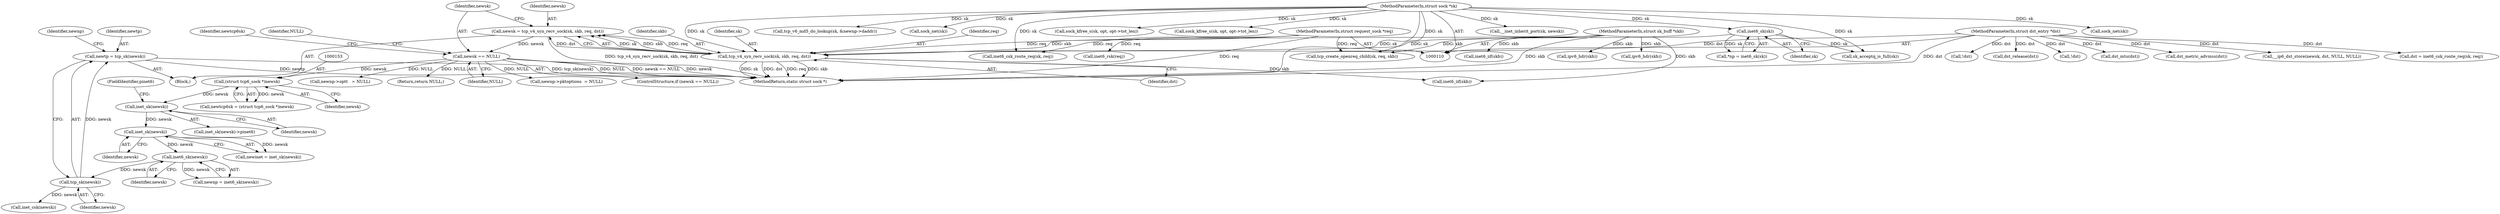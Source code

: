 digraph "0_linux_f6d8bd051c391c1c0458a30b2a7abcd939329259_33@pointer" {
"1000172" [label="(Call,newtp = tcp_sk(newsk))"];
"1000174" [label="(Call,tcp_sk(newsk))"];
"1000170" [label="(Call,inet6_sk(newsk))"];
"1000166" [label="(Call,inet_sk(newsk))"];
"1000157" [label="(Call,inet_sk(newsk))"];
"1000152" [label="(Call,(struct tcp6_sock *)newsk)"];
"1000145" [label="(Call,newsk == NULL)"];
"1000137" [label="(Call,newsk = tcp_v4_syn_recv_sock(sk, skb, req, dst))"];
"1000139" [label="(Call,tcp_v4_syn_recv_sock(sk, skb, req, dst))"];
"1000121" [label="(Call,inet6_sk(sk))"];
"1000111" [label="(MethodParameterIn,struct sock *sk)"];
"1000112" [label="(MethodParameterIn,struct sk_buff *skb)"];
"1000113" [label="(MethodParameterIn,struct request_sock *req)"];
"1000114" [label="(MethodParameterIn,struct dst_entry *dst)"];
"1000284" [label="(Call,tcp_create_openreq_child(sk, req, skb))"];
"1000159" [label="(FieldIdentifier,pinet6)"];
"1000208" [label="(Call,inet_csk(newsk))"];
"1000137" [label="(Call,newsk = tcp_v4_syn_recv_sock(sk, skb, req, dst))"];
"1000170" [label="(Call,inet6_sk(newsk))"];
"1000177" [label="(Identifier,newnp)"];
"1000562" [label="(Call,__inet_inherit_port(sk, newsk))"];
"1000166" [label="(Call,inet_sk(newsk))"];
"1000158" [label="(Identifier,newsk)"];
"1000113" [label="(MethodParameterIn,struct request_sock *req)"];
"1000238" [label="(Call,inet6_iif(skb))"];
"1000142" [label="(Identifier,req)"];
"1000174" [label="(Call,tcp_sk(newsk))"];
"1000273" [label="(Call,dst = inet6_csk_route_req(sk, req))"];
"1000112" [label="(MethodParameterIn,struct sk_buff *skb)"];
"1000604" [label="(MethodReturn,static struct sock *)"];
"1000151" [label="(Identifier,newtcp6sk)"];
"1000270" [label="(Call,!dst)"];
"1000147" [label="(Identifier,NULL)"];
"1000224" [label="(Call,newnp->pktoptions  = NULL)"];
"1000119" [label="(Call,*np = inet6_sk(sk))"];
"1000577" [label="(Call,sock_net(sk))"];
"1000172" [label="(Call,newtp = tcp_sk(newsk))"];
"1000275" [label="(Call,inet6_csk_route_req(sk, req))"];
"1000527" [label="(Call,tcp_v6_md5_do_lookup(sk, &newnp->daddr))"];
"1000175" [label="(Identifier,newsk)"];
"1000122" [label="(Identifier,sk)"];
"1000266" [label="(Call,sk_acceptq_is_full(sk))"];
"1000164" [label="(Call,newinet = inet_sk(newsk))"];
"1000154" [label="(Identifier,newsk)"];
"1000437" [label="(Call,inet6_iif(skb))"];
"1000141" [label="(Identifier,skb)"];
"1000595" [label="(Call,dst_release(dst))"];
"1000152" [label="(Call,(struct tcp6_sock *)newsk)"];
"1000111" [label="(MethodParameterIn,struct sock *sk)"];
"1000157" [label="(Call,inet_sk(newsk))"];
"1000279" [label="(Call,!dst)"];
"1000139" [label="(Call,tcp_v4_syn_recv_sock(sk, skb, req, dst))"];
"1000499" [label="(Call,dst_mtu(dst))"];
"1000140" [label="(Identifier,sk)"];
"1000149" [label="(Identifier,NULL)"];
"1000145" [label="(Call,newsk == NULL)"];
"1000156" [label="(Call,inet_sk(newsk)->pinet6)"];
"1000136" [label="(Block,)"];
"1000505" [label="(Call,dst_metric_advmss(dst))"];
"1000444" [label="(Call,ipv6_hdr(skb))"];
"1000143" [label="(Identifier,dst)"];
"1000245" [label="(Call,ipv6_hdr(skb))"];
"1000121" [label="(Call,inet6_sk(sk))"];
"1000144" [label="(ControlStructure,if (newsk == NULL))"];
"1000599" [label="(Call,sock_net(sk))"];
"1000114" [label="(MethodParameterIn,struct dst_entry *dst)"];
"1000150" [label="(Call,newtcp6sk = (struct tcp6_sock *)newsk)"];
"1000146" [label="(Identifier,newsk)"];
"1000167" [label="(Identifier,newsk)"];
"1000229" [label="(Call,newnp->opt\t   = NULL)"];
"1000463" [label="(Call,sock_kfree_s(sk, opt, opt->tot_len))"];
"1000298" [label="(Call,__ip6_dst_store(newsk, dst, NULL, NULL))"];
"1000168" [label="(Call,newnp = inet6_sk(newsk))"];
"1000148" [label="(Return,return NULL;)"];
"1000173" [label="(Identifier,newtp)"];
"1000589" [label="(Call,sock_kfree_s(sk, opt, opt->tot_len))"];
"1000258" [label="(Call,inet6_rsk(req))"];
"1000138" [label="(Identifier,newsk)"];
"1000171" [label="(Identifier,newsk)"];
"1000172" -> "1000136"  [label="AST: "];
"1000172" -> "1000174"  [label="CFG: "];
"1000173" -> "1000172"  [label="AST: "];
"1000174" -> "1000172"  [label="AST: "];
"1000177" -> "1000172"  [label="CFG: "];
"1000172" -> "1000604"  [label="DDG: newtp"];
"1000172" -> "1000604"  [label="DDG: tcp_sk(newsk)"];
"1000174" -> "1000172"  [label="DDG: newsk"];
"1000174" -> "1000175"  [label="CFG: "];
"1000175" -> "1000174"  [label="AST: "];
"1000170" -> "1000174"  [label="DDG: newsk"];
"1000174" -> "1000208"  [label="DDG: newsk"];
"1000170" -> "1000168"  [label="AST: "];
"1000170" -> "1000171"  [label="CFG: "];
"1000171" -> "1000170"  [label="AST: "];
"1000168" -> "1000170"  [label="CFG: "];
"1000170" -> "1000168"  [label="DDG: newsk"];
"1000166" -> "1000170"  [label="DDG: newsk"];
"1000166" -> "1000164"  [label="AST: "];
"1000166" -> "1000167"  [label="CFG: "];
"1000167" -> "1000166"  [label="AST: "];
"1000164" -> "1000166"  [label="CFG: "];
"1000166" -> "1000164"  [label="DDG: newsk"];
"1000157" -> "1000166"  [label="DDG: newsk"];
"1000157" -> "1000156"  [label="AST: "];
"1000157" -> "1000158"  [label="CFG: "];
"1000158" -> "1000157"  [label="AST: "];
"1000159" -> "1000157"  [label="CFG: "];
"1000152" -> "1000157"  [label="DDG: newsk"];
"1000152" -> "1000150"  [label="AST: "];
"1000152" -> "1000154"  [label="CFG: "];
"1000153" -> "1000152"  [label="AST: "];
"1000154" -> "1000152"  [label="AST: "];
"1000150" -> "1000152"  [label="CFG: "];
"1000152" -> "1000150"  [label="DDG: newsk"];
"1000145" -> "1000152"  [label="DDG: newsk"];
"1000145" -> "1000144"  [label="AST: "];
"1000145" -> "1000147"  [label="CFG: "];
"1000146" -> "1000145"  [label="AST: "];
"1000147" -> "1000145"  [label="AST: "];
"1000149" -> "1000145"  [label="CFG: "];
"1000151" -> "1000145"  [label="CFG: "];
"1000145" -> "1000604"  [label="DDG: newsk == NULL"];
"1000145" -> "1000604"  [label="DDG: newsk"];
"1000145" -> "1000604"  [label="DDG: NULL"];
"1000137" -> "1000145"  [label="DDG: newsk"];
"1000145" -> "1000148"  [label="DDG: NULL"];
"1000145" -> "1000224"  [label="DDG: NULL"];
"1000145" -> "1000229"  [label="DDG: NULL"];
"1000137" -> "1000136"  [label="AST: "];
"1000137" -> "1000139"  [label="CFG: "];
"1000138" -> "1000137"  [label="AST: "];
"1000139" -> "1000137"  [label="AST: "];
"1000146" -> "1000137"  [label="CFG: "];
"1000137" -> "1000604"  [label="DDG: tcp_v4_syn_recv_sock(sk, skb, req, dst)"];
"1000139" -> "1000137"  [label="DDG: sk"];
"1000139" -> "1000137"  [label="DDG: skb"];
"1000139" -> "1000137"  [label="DDG: req"];
"1000139" -> "1000137"  [label="DDG: dst"];
"1000139" -> "1000143"  [label="CFG: "];
"1000140" -> "1000139"  [label="AST: "];
"1000141" -> "1000139"  [label="AST: "];
"1000142" -> "1000139"  [label="AST: "];
"1000143" -> "1000139"  [label="AST: "];
"1000139" -> "1000604"  [label="DDG: req"];
"1000139" -> "1000604"  [label="DDG: skb"];
"1000139" -> "1000604"  [label="DDG: sk"];
"1000139" -> "1000604"  [label="DDG: dst"];
"1000121" -> "1000139"  [label="DDG: sk"];
"1000111" -> "1000139"  [label="DDG: sk"];
"1000112" -> "1000139"  [label="DDG: skb"];
"1000113" -> "1000139"  [label="DDG: req"];
"1000114" -> "1000139"  [label="DDG: dst"];
"1000139" -> "1000238"  [label="DDG: skb"];
"1000121" -> "1000119"  [label="AST: "];
"1000121" -> "1000122"  [label="CFG: "];
"1000122" -> "1000121"  [label="AST: "];
"1000119" -> "1000121"  [label="CFG: "];
"1000121" -> "1000119"  [label="DDG: sk"];
"1000111" -> "1000121"  [label="DDG: sk"];
"1000121" -> "1000266"  [label="DDG: sk"];
"1000111" -> "1000110"  [label="AST: "];
"1000111" -> "1000604"  [label="DDG: sk"];
"1000111" -> "1000266"  [label="DDG: sk"];
"1000111" -> "1000275"  [label="DDG: sk"];
"1000111" -> "1000284"  [label="DDG: sk"];
"1000111" -> "1000463"  [label="DDG: sk"];
"1000111" -> "1000527"  [label="DDG: sk"];
"1000111" -> "1000562"  [label="DDG: sk"];
"1000111" -> "1000577"  [label="DDG: sk"];
"1000111" -> "1000589"  [label="DDG: sk"];
"1000111" -> "1000599"  [label="DDG: sk"];
"1000112" -> "1000110"  [label="AST: "];
"1000112" -> "1000604"  [label="DDG: skb"];
"1000112" -> "1000238"  [label="DDG: skb"];
"1000112" -> "1000245"  [label="DDG: skb"];
"1000112" -> "1000284"  [label="DDG: skb"];
"1000112" -> "1000437"  [label="DDG: skb"];
"1000112" -> "1000444"  [label="DDG: skb"];
"1000113" -> "1000110"  [label="AST: "];
"1000113" -> "1000604"  [label="DDG: req"];
"1000113" -> "1000258"  [label="DDG: req"];
"1000113" -> "1000275"  [label="DDG: req"];
"1000113" -> "1000284"  [label="DDG: req"];
"1000114" -> "1000110"  [label="AST: "];
"1000114" -> "1000604"  [label="DDG: dst"];
"1000114" -> "1000270"  [label="DDG: dst"];
"1000114" -> "1000273"  [label="DDG: dst"];
"1000114" -> "1000279"  [label="DDG: dst"];
"1000114" -> "1000298"  [label="DDG: dst"];
"1000114" -> "1000499"  [label="DDG: dst"];
"1000114" -> "1000505"  [label="DDG: dst"];
"1000114" -> "1000595"  [label="DDG: dst"];
}
